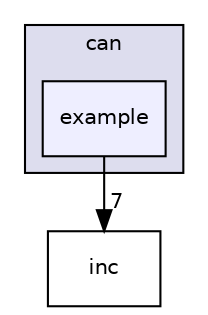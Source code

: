 digraph "fpsoc/driver/ps_driver/can/example" {
  compound=true
  node [ fontsize="10", fontname="Helvetica"];
  edge [ labelfontsize="10", labelfontname="Helvetica"];
  subgraph clusterdir_822740ffef1886688e61f458d8d77c41 {
    graph [ bgcolor="#ddddee", pencolor="black", label="can" fontname="Helvetica", fontsize="10", URL="dir_822740ffef1886688e61f458d8d77c41.html"]
  dir_b6a4bf21feb54cf45366718ee7c6718b [shape=box, label="example", style="filled", fillcolor="#eeeeff", pencolor="black", URL="dir_b6a4bf21feb54cf45366718ee7c6718b.html"];
  }
  dir_128cd5b9f97efa6a0659daf19fed9c20 [shape=box label="inc" URL="dir_128cd5b9f97efa6a0659daf19fed9c20.html"];
  dir_b6a4bf21feb54cf45366718ee7c6718b->dir_128cd5b9f97efa6a0659daf19fed9c20 [headlabel="7", labeldistance=1.5 headhref="dir_000004_000005.html"];
}
